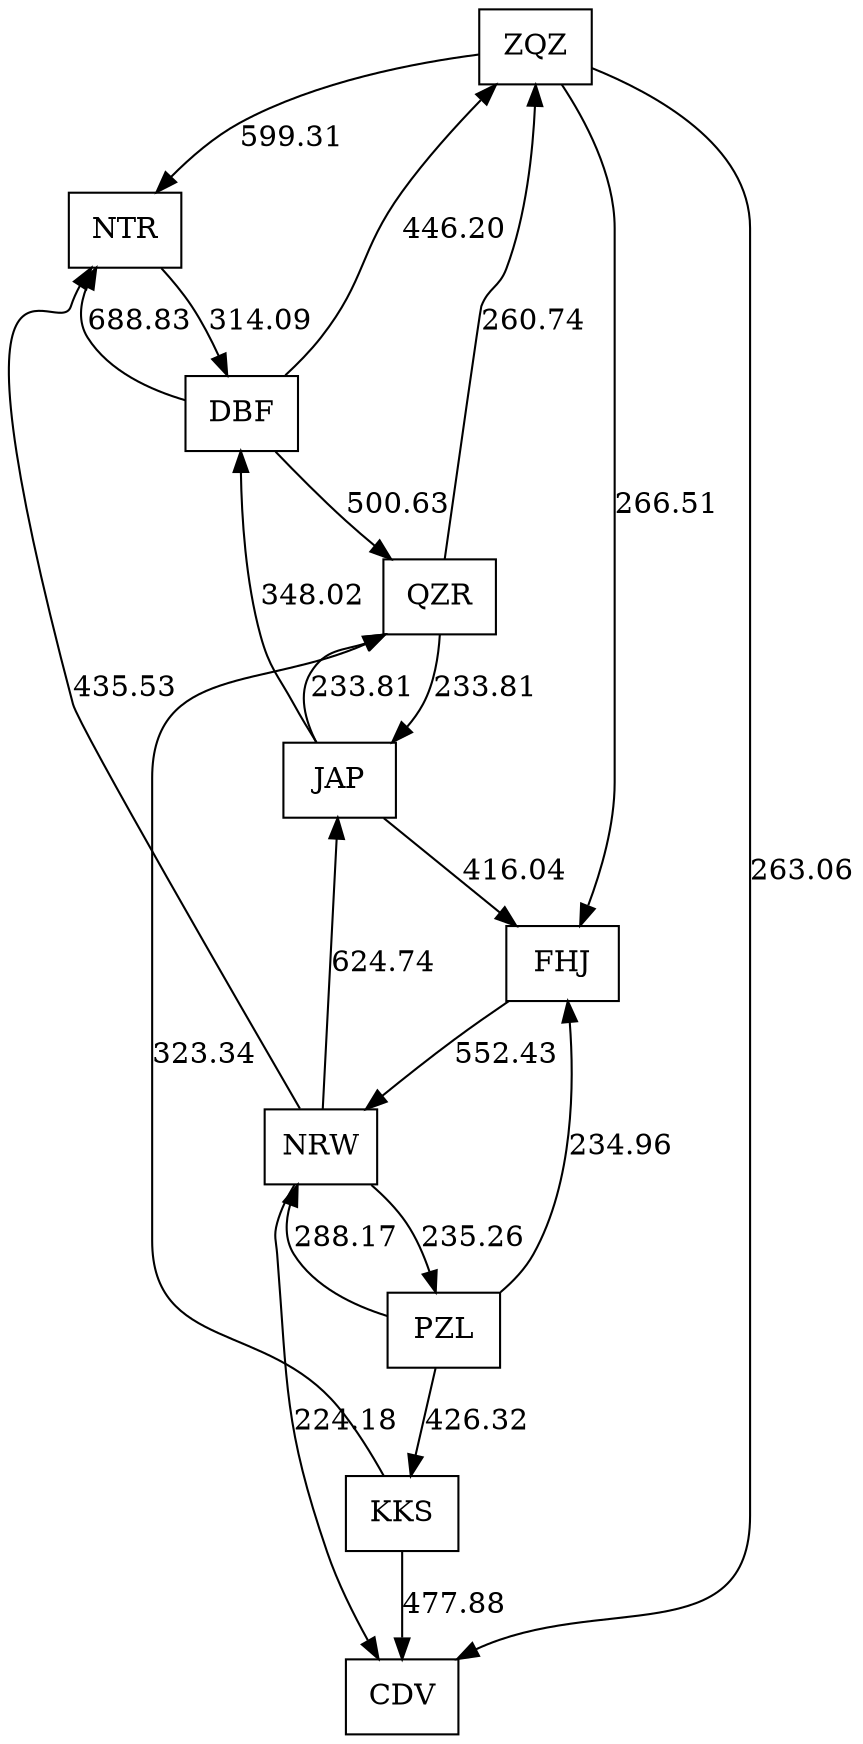 digraph airports {
	node [shape=record]

	ZQZ [label = "<f1> ZQZ "]
ZQZ -> NTR:f1[label="599.31"]
ZQZ -> FHJ:f1[label="266.51"]
ZQZ -> CDV:f1[label="263.06"]

	NRW [label = "<f1> NRW "]
NRW -> PZL:f1[label="235.26"]
NRW -> CDV:f1[label="224.18"]
NRW -> NTR:f1[label="435.53"]
NRW -> JAP:f1[label="624.74"]

	KKS [label = "<f1> KKS "]
KKS -> CDV:f1[label="477.88"]
KKS -> QZR:f1[label="323.34"]

	PZL [label = "<f1> PZL "]
PZL -> KKS:f1[label="426.32"]
PZL -> NRW:f1[label="288.17"]
PZL -> FHJ:f1[label="234.96"]

	CDV [label = "<f1> CDV "]

	QZR [label = "<f1> QZR "]
QZR -> JAP:f1[label="233.81"]
QZR -> ZQZ:f1[label="260.74"]

	JAP [label = "<f1> JAP "]
JAP -> DBF:f1[label="348.02"]
JAP -> QZR:f1[label="233.81"]
JAP -> FHJ:f1[label="416.04"]

	DBF [label = "<f1> DBF "]
DBF -> ZQZ:f1[label="446.20"]
DBF -> QZR:f1[label="500.63"]
DBF -> NTR:f1[label="688.83"]

	FHJ [label = "<f1> FHJ "]
FHJ -> NRW:f1[label="552.43"]

	NTR [label = "<f1> NTR "]
NTR -> DBF:f1[label="314.09"]

}

